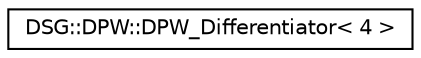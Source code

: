 digraph "Graphical Class Hierarchy"
{
  edge [fontname="Helvetica",fontsize="10",labelfontname="Helvetica",labelfontsize="10"];
  node [fontname="Helvetica",fontsize="10",shape=record];
  rankdir="LR";
  Node1 [label="DSG::DPW::DPW_Differentiator\< 4 \>",height=0.2,width=0.4,color="black", fillcolor="white", style="filled",URL="$class_d_s_g_1_1_d_p_w_1_1_d_p_w___differentiator_3_014_01_4.html",tooltip="DSG::DPW::DPW_Differentiator - Class Performing Differentiation for the 4th order DPW Algorithm..."];
}

